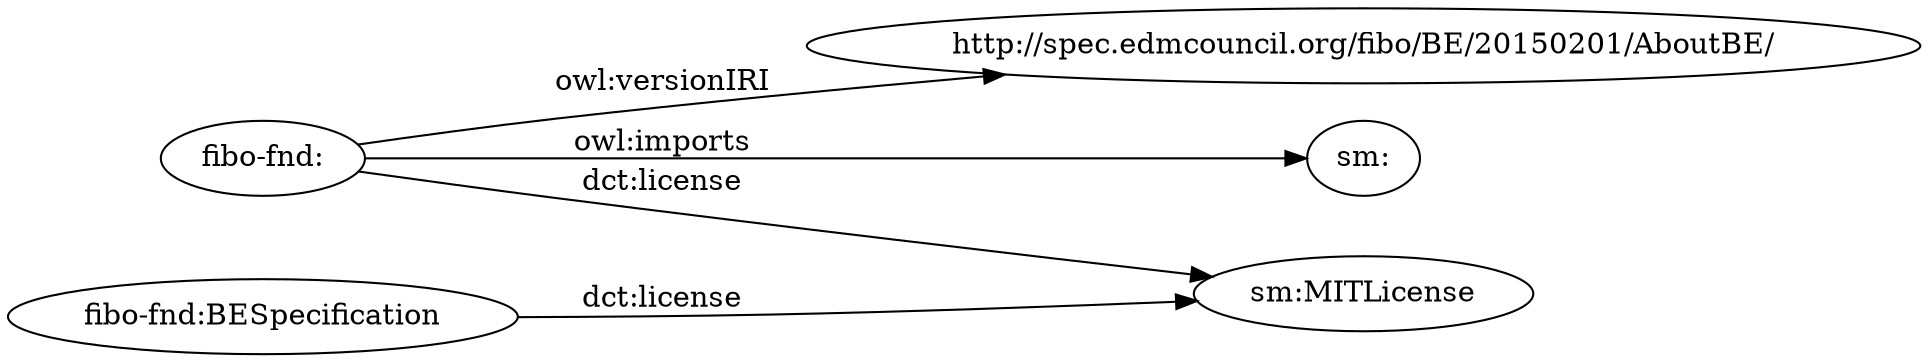 digraph ar2dtool_diagram { 
rankdir=LR;
size="1501"
	"fibo-fnd:" -> "http://spec.edmcouncil.org/fibo/BE/20150201/AboutBE/" [ label = "owl:versionIRI" ];
	"fibo-fnd:" -> "sm:" [ label = "owl:imports" ];
	"fibo-fnd:" -> "sm:MITLicense" [ label = "dct:license" ];
	"fibo-fnd:BESpecification" -> "sm:MITLicense" [ label = "dct:license" ];

}
